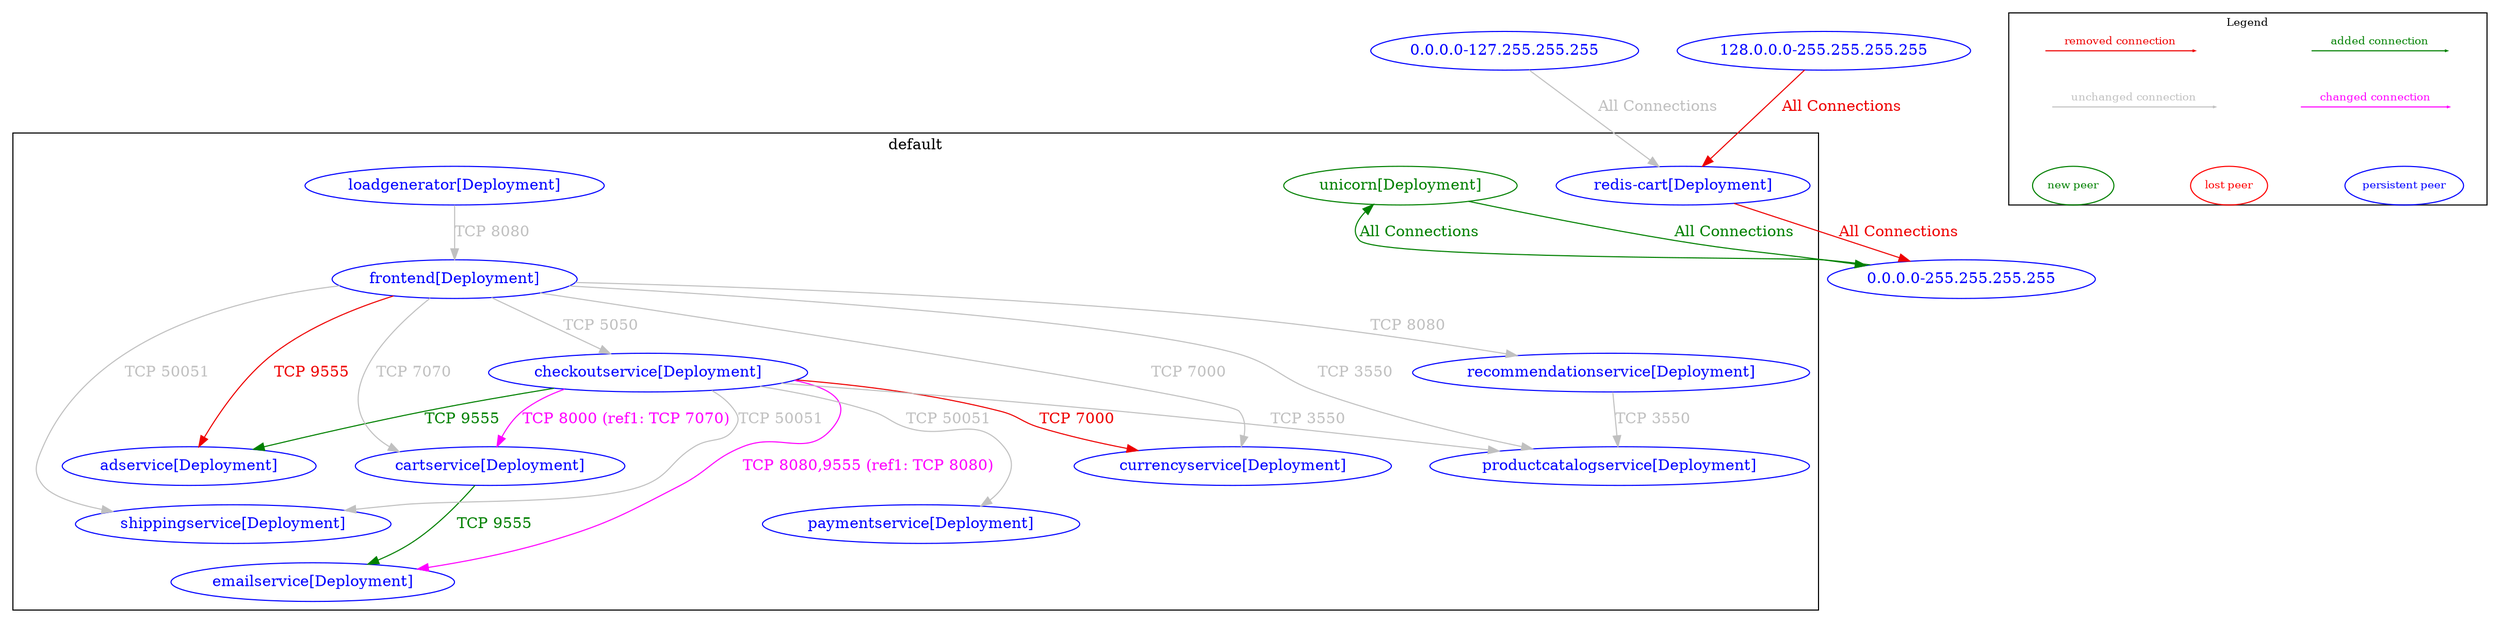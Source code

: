 digraph {
	subgraph "cluster_default" {
		color="black"
		fontcolor="black"
		"default/adservice[Deployment]" [label="adservice[Deployment]" color="blue" fontcolor="blue"]
		"default/cartservice[Deployment]" [label="cartservice[Deployment]" color="blue" fontcolor="blue"]
		"default/checkoutservice[Deployment]" [label="checkoutservice[Deployment]" color="blue" fontcolor="blue"]
		"default/currencyservice[Deployment]" [label="currencyservice[Deployment]" color="blue" fontcolor="blue"]
		"default/emailservice[Deployment]" [label="emailservice[Deployment]" color="blue" fontcolor="blue"]
		"default/frontend[Deployment]" [label="frontend[Deployment]" color="blue" fontcolor="blue"]
		"default/loadgenerator[Deployment]" [label="loadgenerator[Deployment]" color="blue" fontcolor="blue"]
		"default/paymentservice[Deployment]" [label="paymentservice[Deployment]" color="blue" fontcolor="blue"]
		"default/productcatalogservice[Deployment]" [label="productcatalogservice[Deployment]" color="blue" fontcolor="blue"]
		"default/recommendationservice[Deployment]" [label="recommendationservice[Deployment]" color="blue" fontcolor="blue"]
		"default/redis-cart[Deployment]" [label="redis-cart[Deployment]" color="blue" fontcolor="blue"]
		"default/shippingservice[Deployment]" [label="shippingservice[Deployment]" color="blue" fontcolor="blue"]
		"default/unicorn[Deployment]" [label="unicorn[Deployment]" color="#008000" fontcolor="#008000"]
		label="default"
	}
	"0.0.0.0-127.255.255.255" [label="0.0.0.0-127.255.255.255" color="blue" fontcolor="blue"]
	"0.0.0.0-255.255.255.255" [label="0.0.0.0-255.255.255.255" color="blue" fontcolor="blue"]
	"128.0.0.0-255.255.255.255" [label="128.0.0.0-255.255.255.255" color="blue" fontcolor="blue"]
	"0.0.0.0-127.255.255.255" -> "default/redis-cart[Deployment]" [label="All Connections" color="grey" fontcolor="grey" weight=0.5]
	"0.0.0.0-255.255.255.255" -> "default/unicorn[Deployment]" [label="All Connections" color="#008000" fontcolor="#008000" weight=0.5]
	"128.0.0.0-255.255.255.255" -> "default/redis-cart[Deployment]" [label="All Connections" color="red2" fontcolor="red2" weight=0.5]
	"default/cartservice[Deployment]" -> "default/emailservice[Deployment]" [label="TCP 9555" color="#008000" fontcolor="#008000" weight=0.5]
	"default/checkoutservice[Deployment]" -> "default/adservice[Deployment]" [label="TCP 9555" color="#008000" fontcolor="#008000" weight=1]
	"default/checkoutservice[Deployment]" -> "default/cartservice[Deployment]" [label="TCP 8000 (ref1: TCP 7070)" color="magenta" fontcolor="magenta" weight=1]
	"default/checkoutservice[Deployment]" -> "default/currencyservice[Deployment]" [label="TCP 7000" color="red2" fontcolor="red2" weight=0.5]
	"default/checkoutservice[Deployment]" -> "default/emailservice[Deployment]" [label="TCP 8080,9555 (ref1: TCP 8080)" color="magenta" fontcolor="magenta" weight=0.5]
	"default/checkoutservice[Deployment]" -> "default/paymentservice[Deployment]" [label="TCP 50051" color="grey" fontcolor="grey" weight=0.5]
	"default/checkoutservice[Deployment]" -> "default/productcatalogservice[Deployment]" [label="TCP 3550" color="grey" fontcolor="grey" weight=0.5]
	"default/checkoutservice[Deployment]" -> "default/shippingservice[Deployment]" [label="TCP 50051" color="grey" fontcolor="grey" weight=0.5]
	"default/frontend[Deployment]" -> "default/adservice[Deployment]" [label="TCP 9555" color="red2" fontcolor="red2" weight=1]
	"default/frontend[Deployment]" -> "default/cartservice[Deployment]" [label="TCP 7070" color="grey" fontcolor="grey" weight=1]
	"default/frontend[Deployment]" -> "default/checkoutservice[Deployment]" [label="TCP 5050" color="grey" fontcolor="grey" weight=1]
	"default/frontend[Deployment]" -> "default/currencyservice[Deployment]" [label="TCP 7000" color="grey" fontcolor="grey" weight=1]
	"default/frontend[Deployment]" -> "default/productcatalogservice[Deployment]" [label="TCP 3550" color="grey" fontcolor="grey" weight=0.5]
	"default/frontend[Deployment]" -> "default/recommendationservice[Deployment]" [label="TCP 8080" color="grey" fontcolor="grey" weight=0.5]
	"default/frontend[Deployment]" -> "default/shippingservice[Deployment]" [label="TCP 50051" color="grey" fontcolor="grey" weight=0.5]
	"default/loadgenerator[Deployment]" -> "default/frontend[Deployment]" [label="TCP 8080" color="grey" fontcolor="grey" weight=1]
	"default/recommendationservice[Deployment]" -> "default/productcatalogservice[Deployment]" [label="TCP 3550" color="grey" fontcolor="grey" weight=1]
	"default/redis-cart[Deployment]" -> "0.0.0.0-255.255.255.255" [label="All Connections" color="red2" fontcolor="red2" weight=1]
	"default/unicorn[Deployment]" -> "0.0.0.0-255.255.255.255" [label="All Connections" color="#008000" fontcolor="#008000" weight=1]
	nodesep=0.5
	subgraph cluster_legend {
		label="Legend"
		fontsize = 10
		margin=0
		a [style=invis height=0 width=0]
		b [style=invis height=0 width=0]
		c [style=invis height=0 width=0]
		d [style=invis height=0 width=0]
		e [style=invis height=0 width=0]
		f [style=invis height=0 width=0]
		g [style=invis height=0 width=0]
		h [style=invis height=0 width=0]
		{rank=source a b c d}
		{rank=same e f g h}
		a -> b [label="added connection", color="#008000" fontcolor="#008000" fontsize = 10 arrowsize=0.2]
		c -> d [label="removed connection", color="red2" fontcolor="red2" fontsize = 10 arrowsize=0.2]
		e -> f [label="changed connection", color="magenta" fontcolor="magenta" fontsize = 10 arrowsize=0.2]
		g -> h [label="unchanged connection", color="grey" fontcolor="grey" fontsize = 10 arrowsize=0.2]
		np [label="new peer" color="#008000" fontcolor="#008000" fontsize = 10]
		lp [label="lost peer" color="red" fontcolor="red" fontsize = 10]
		pp [label="persistent peer" color="blue" fontcolor="blue" fontsize = 10]
		{rank=sink np lp pp}
		np->lp [style=invis]
		lp->pp [style=invis]
	}
}